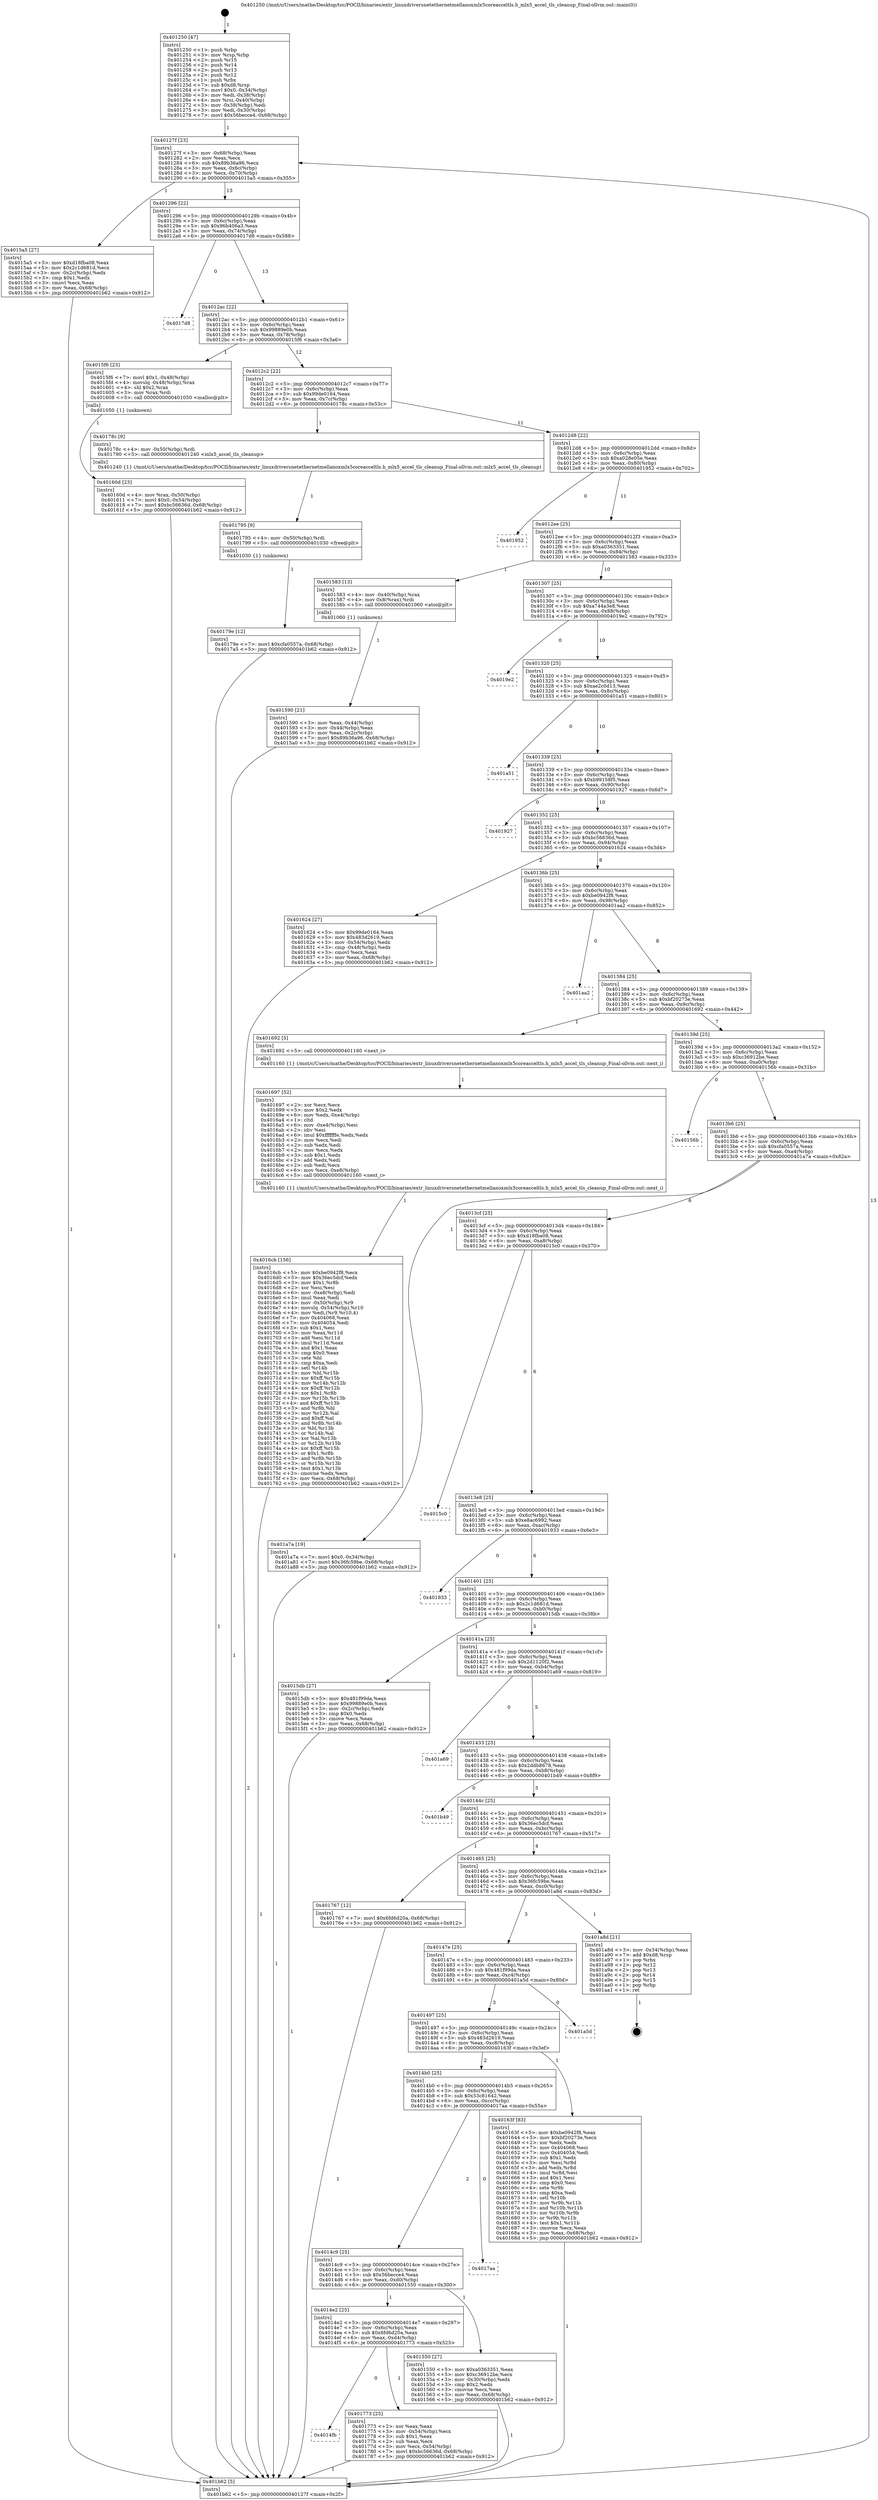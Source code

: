 digraph "0x401250" {
  label = "0x401250 (/mnt/c/Users/mathe/Desktop/tcc/POCII/binaries/extr_linuxdriversnetethernetmellanoxmlx5coreacceltls.h_mlx5_accel_tls_cleanup_Final-ollvm.out::main(0))"
  labelloc = "t"
  node[shape=record]

  Entry [label="",width=0.3,height=0.3,shape=circle,fillcolor=black,style=filled]
  "0x40127f" [label="{
     0x40127f [23]\l
     | [instrs]\l
     &nbsp;&nbsp;0x40127f \<+3\>: mov -0x68(%rbp),%eax\l
     &nbsp;&nbsp;0x401282 \<+2\>: mov %eax,%ecx\l
     &nbsp;&nbsp;0x401284 \<+6\>: sub $0x89b36a96,%ecx\l
     &nbsp;&nbsp;0x40128a \<+3\>: mov %eax,-0x6c(%rbp)\l
     &nbsp;&nbsp;0x40128d \<+3\>: mov %ecx,-0x70(%rbp)\l
     &nbsp;&nbsp;0x401290 \<+6\>: je 00000000004015a5 \<main+0x355\>\l
  }"]
  "0x4015a5" [label="{
     0x4015a5 [27]\l
     | [instrs]\l
     &nbsp;&nbsp;0x4015a5 \<+5\>: mov $0xd18fba08,%eax\l
     &nbsp;&nbsp;0x4015aa \<+5\>: mov $0x2c1d681d,%ecx\l
     &nbsp;&nbsp;0x4015af \<+3\>: mov -0x2c(%rbp),%edx\l
     &nbsp;&nbsp;0x4015b2 \<+3\>: cmp $0x1,%edx\l
     &nbsp;&nbsp;0x4015b5 \<+3\>: cmovl %ecx,%eax\l
     &nbsp;&nbsp;0x4015b8 \<+3\>: mov %eax,-0x68(%rbp)\l
     &nbsp;&nbsp;0x4015bb \<+5\>: jmp 0000000000401b62 \<main+0x912\>\l
  }"]
  "0x401296" [label="{
     0x401296 [22]\l
     | [instrs]\l
     &nbsp;&nbsp;0x401296 \<+5\>: jmp 000000000040129b \<main+0x4b\>\l
     &nbsp;&nbsp;0x40129b \<+3\>: mov -0x6c(%rbp),%eax\l
     &nbsp;&nbsp;0x40129e \<+5\>: sub $0x96b406a3,%eax\l
     &nbsp;&nbsp;0x4012a3 \<+3\>: mov %eax,-0x74(%rbp)\l
     &nbsp;&nbsp;0x4012a6 \<+6\>: je 00000000004017d8 \<main+0x588\>\l
  }"]
  Exit [label="",width=0.3,height=0.3,shape=circle,fillcolor=black,style=filled,peripheries=2]
  "0x4017d8" [label="{
     0x4017d8\l
  }", style=dashed]
  "0x4012ac" [label="{
     0x4012ac [22]\l
     | [instrs]\l
     &nbsp;&nbsp;0x4012ac \<+5\>: jmp 00000000004012b1 \<main+0x61\>\l
     &nbsp;&nbsp;0x4012b1 \<+3\>: mov -0x6c(%rbp),%eax\l
     &nbsp;&nbsp;0x4012b4 \<+5\>: sub $0x99889e0b,%eax\l
     &nbsp;&nbsp;0x4012b9 \<+3\>: mov %eax,-0x78(%rbp)\l
     &nbsp;&nbsp;0x4012bc \<+6\>: je 00000000004015f6 \<main+0x3a6\>\l
  }"]
  "0x40179e" [label="{
     0x40179e [12]\l
     | [instrs]\l
     &nbsp;&nbsp;0x40179e \<+7\>: movl $0xcfa0557a,-0x68(%rbp)\l
     &nbsp;&nbsp;0x4017a5 \<+5\>: jmp 0000000000401b62 \<main+0x912\>\l
  }"]
  "0x4015f6" [label="{
     0x4015f6 [23]\l
     | [instrs]\l
     &nbsp;&nbsp;0x4015f6 \<+7\>: movl $0x1,-0x48(%rbp)\l
     &nbsp;&nbsp;0x4015fd \<+4\>: movslq -0x48(%rbp),%rax\l
     &nbsp;&nbsp;0x401601 \<+4\>: shl $0x2,%rax\l
     &nbsp;&nbsp;0x401605 \<+3\>: mov %rax,%rdi\l
     &nbsp;&nbsp;0x401608 \<+5\>: call 0000000000401050 \<malloc@plt\>\l
     | [calls]\l
     &nbsp;&nbsp;0x401050 \{1\} (unknown)\l
  }"]
  "0x4012c2" [label="{
     0x4012c2 [22]\l
     | [instrs]\l
     &nbsp;&nbsp;0x4012c2 \<+5\>: jmp 00000000004012c7 \<main+0x77\>\l
     &nbsp;&nbsp;0x4012c7 \<+3\>: mov -0x6c(%rbp),%eax\l
     &nbsp;&nbsp;0x4012ca \<+5\>: sub $0x99de0164,%eax\l
     &nbsp;&nbsp;0x4012cf \<+3\>: mov %eax,-0x7c(%rbp)\l
     &nbsp;&nbsp;0x4012d2 \<+6\>: je 000000000040178c \<main+0x53c\>\l
  }"]
  "0x401795" [label="{
     0x401795 [9]\l
     | [instrs]\l
     &nbsp;&nbsp;0x401795 \<+4\>: mov -0x50(%rbp),%rdi\l
     &nbsp;&nbsp;0x401799 \<+5\>: call 0000000000401030 \<free@plt\>\l
     | [calls]\l
     &nbsp;&nbsp;0x401030 \{1\} (unknown)\l
  }"]
  "0x40178c" [label="{
     0x40178c [9]\l
     | [instrs]\l
     &nbsp;&nbsp;0x40178c \<+4\>: mov -0x50(%rbp),%rdi\l
     &nbsp;&nbsp;0x401790 \<+5\>: call 0000000000401240 \<mlx5_accel_tls_cleanup\>\l
     | [calls]\l
     &nbsp;&nbsp;0x401240 \{1\} (/mnt/c/Users/mathe/Desktop/tcc/POCII/binaries/extr_linuxdriversnetethernetmellanoxmlx5coreacceltls.h_mlx5_accel_tls_cleanup_Final-ollvm.out::mlx5_accel_tls_cleanup)\l
  }"]
  "0x4012d8" [label="{
     0x4012d8 [22]\l
     | [instrs]\l
     &nbsp;&nbsp;0x4012d8 \<+5\>: jmp 00000000004012dd \<main+0x8d\>\l
     &nbsp;&nbsp;0x4012dd \<+3\>: mov -0x6c(%rbp),%eax\l
     &nbsp;&nbsp;0x4012e0 \<+5\>: sub $0xa028e05e,%eax\l
     &nbsp;&nbsp;0x4012e5 \<+3\>: mov %eax,-0x80(%rbp)\l
     &nbsp;&nbsp;0x4012e8 \<+6\>: je 0000000000401952 \<main+0x702\>\l
  }"]
  "0x4014fb" [label="{
     0x4014fb\l
  }", style=dashed]
  "0x401952" [label="{
     0x401952\l
  }", style=dashed]
  "0x4012ee" [label="{
     0x4012ee [25]\l
     | [instrs]\l
     &nbsp;&nbsp;0x4012ee \<+5\>: jmp 00000000004012f3 \<main+0xa3\>\l
     &nbsp;&nbsp;0x4012f3 \<+3\>: mov -0x6c(%rbp),%eax\l
     &nbsp;&nbsp;0x4012f6 \<+5\>: sub $0xa0363351,%eax\l
     &nbsp;&nbsp;0x4012fb \<+6\>: mov %eax,-0x84(%rbp)\l
     &nbsp;&nbsp;0x401301 \<+6\>: je 0000000000401583 \<main+0x333\>\l
  }"]
  "0x401773" [label="{
     0x401773 [25]\l
     | [instrs]\l
     &nbsp;&nbsp;0x401773 \<+2\>: xor %eax,%eax\l
     &nbsp;&nbsp;0x401775 \<+3\>: mov -0x54(%rbp),%ecx\l
     &nbsp;&nbsp;0x401778 \<+3\>: sub $0x1,%eax\l
     &nbsp;&nbsp;0x40177b \<+2\>: sub %eax,%ecx\l
     &nbsp;&nbsp;0x40177d \<+3\>: mov %ecx,-0x54(%rbp)\l
     &nbsp;&nbsp;0x401780 \<+7\>: movl $0xbc56636d,-0x68(%rbp)\l
     &nbsp;&nbsp;0x401787 \<+5\>: jmp 0000000000401b62 \<main+0x912\>\l
  }"]
  "0x401583" [label="{
     0x401583 [13]\l
     | [instrs]\l
     &nbsp;&nbsp;0x401583 \<+4\>: mov -0x40(%rbp),%rax\l
     &nbsp;&nbsp;0x401587 \<+4\>: mov 0x8(%rax),%rdi\l
     &nbsp;&nbsp;0x40158b \<+5\>: call 0000000000401060 \<atoi@plt\>\l
     | [calls]\l
     &nbsp;&nbsp;0x401060 \{1\} (unknown)\l
  }"]
  "0x401307" [label="{
     0x401307 [25]\l
     | [instrs]\l
     &nbsp;&nbsp;0x401307 \<+5\>: jmp 000000000040130c \<main+0xbc\>\l
     &nbsp;&nbsp;0x40130c \<+3\>: mov -0x6c(%rbp),%eax\l
     &nbsp;&nbsp;0x40130f \<+5\>: sub $0xa744a3e8,%eax\l
     &nbsp;&nbsp;0x401314 \<+6\>: mov %eax,-0x88(%rbp)\l
     &nbsp;&nbsp;0x40131a \<+6\>: je 00000000004019e2 \<main+0x792\>\l
  }"]
  "0x4016cb" [label="{
     0x4016cb [156]\l
     | [instrs]\l
     &nbsp;&nbsp;0x4016cb \<+5\>: mov $0xbe0942f8,%ecx\l
     &nbsp;&nbsp;0x4016d0 \<+5\>: mov $0x36ec5dcf,%edx\l
     &nbsp;&nbsp;0x4016d5 \<+3\>: mov $0x1,%r8b\l
     &nbsp;&nbsp;0x4016d8 \<+2\>: xor %esi,%esi\l
     &nbsp;&nbsp;0x4016da \<+6\>: mov -0xe8(%rbp),%edi\l
     &nbsp;&nbsp;0x4016e0 \<+3\>: imul %eax,%edi\l
     &nbsp;&nbsp;0x4016e3 \<+4\>: mov -0x50(%rbp),%r9\l
     &nbsp;&nbsp;0x4016e7 \<+4\>: movslq -0x54(%rbp),%r10\l
     &nbsp;&nbsp;0x4016eb \<+4\>: mov %edi,(%r9,%r10,4)\l
     &nbsp;&nbsp;0x4016ef \<+7\>: mov 0x404068,%eax\l
     &nbsp;&nbsp;0x4016f6 \<+7\>: mov 0x404054,%edi\l
     &nbsp;&nbsp;0x4016fd \<+3\>: sub $0x1,%esi\l
     &nbsp;&nbsp;0x401700 \<+3\>: mov %eax,%r11d\l
     &nbsp;&nbsp;0x401703 \<+3\>: add %esi,%r11d\l
     &nbsp;&nbsp;0x401706 \<+4\>: imul %r11d,%eax\l
     &nbsp;&nbsp;0x40170a \<+3\>: and $0x1,%eax\l
     &nbsp;&nbsp;0x40170d \<+3\>: cmp $0x0,%eax\l
     &nbsp;&nbsp;0x401710 \<+3\>: sete %bl\l
     &nbsp;&nbsp;0x401713 \<+3\>: cmp $0xa,%edi\l
     &nbsp;&nbsp;0x401716 \<+4\>: setl %r14b\l
     &nbsp;&nbsp;0x40171a \<+3\>: mov %bl,%r15b\l
     &nbsp;&nbsp;0x40171d \<+4\>: xor $0xff,%r15b\l
     &nbsp;&nbsp;0x401721 \<+3\>: mov %r14b,%r12b\l
     &nbsp;&nbsp;0x401724 \<+4\>: xor $0xff,%r12b\l
     &nbsp;&nbsp;0x401728 \<+4\>: xor $0x1,%r8b\l
     &nbsp;&nbsp;0x40172c \<+3\>: mov %r15b,%r13b\l
     &nbsp;&nbsp;0x40172f \<+4\>: and $0xff,%r13b\l
     &nbsp;&nbsp;0x401733 \<+3\>: and %r8b,%bl\l
     &nbsp;&nbsp;0x401736 \<+3\>: mov %r12b,%al\l
     &nbsp;&nbsp;0x401739 \<+2\>: and $0xff,%al\l
     &nbsp;&nbsp;0x40173b \<+3\>: and %r8b,%r14b\l
     &nbsp;&nbsp;0x40173e \<+3\>: or %bl,%r13b\l
     &nbsp;&nbsp;0x401741 \<+3\>: or %r14b,%al\l
     &nbsp;&nbsp;0x401744 \<+3\>: xor %al,%r13b\l
     &nbsp;&nbsp;0x401747 \<+3\>: or %r12b,%r15b\l
     &nbsp;&nbsp;0x40174a \<+4\>: xor $0xff,%r15b\l
     &nbsp;&nbsp;0x40174e \<+4\>: or $0x1,%r8b\l
     &nbsp;&nbsp;0x401752 \<+3\>: and %r8b,%r15b\l
     &nbsp;&nbsp;0x401755 \<+3\>: or %r15b,%r13b\l
     &nbsp;&nbsp;0x401758 \<+4\>: test $0x1,%r13b\l
     &nbsp;&nbsp;0x40175c \<+3\>: cmovne %edx,%ecx\l
     &nbsp;&nbsp;0x40175f \<+3\>: mov %ecx,-0x68(%rbp)\l
     &nbsp;&nbsp;0x401762 \<+5\>: jmp 0000000000401b62 \<main+0x912\>\l
  }"]
  "0x4019e2" [label="{
     0x4019e2\l
  }", style=dashed]
  "0x401320" [label="{
     0x401320 [25]\l
     | [instrs]\l
     &nbsp;&nbsp;0x401320 \<+5\>: jmp 0000000000401325 \<main+0xd5\>\l
     &nbsp;&nbsp;0x401325 \<+3\>: mov -0x6c(%rbp),%eax\l
     &nbsp;&nbsp;0x401328 \<+5\>: sub $0xae2c0d13,%eax\l
     &nbsp;&nbsp;0x40132d \<+6\>: mov %eax,-0x8c(%rbp)\l
     &nbsp;&nbsp;0x401333 \<+6\>: je 0000000000401a51 \<main+0x801\>\l
  }"]
  "0x401697" [label="{
     0x401697 [52]\l
     | [instrs]\l
     &nbsp;&nbsp;0x401697 \<+2\>: xor %ecx,%ecx\l
     &nbsp;&nbsp;0x401699 \<+5\>: mov $0x2,%edx\l
     &nbsp;&nbsp;0x40169e \<+6\>: mov %edx,-0xe4(%rbp)\l
     &nbsp;&nbsp;0x4016a4 \<+1\>: cltd\l
     &nbsp;&nbsp;0x4016a5 \<+6\>: mov -0xe4(%rbp),%esi\l
     &nbsp;&nbsp;0x4016ab \<+2\>: idiv %esi\l
     &nbsp;&nbsp;0x4016ad \<+6\>: imul $0xfffffffe,%edx,%edx\l
     &nbsp;&nbsp;0x4016b3 \<+2\>: mov %ecx,%edi\l
     &nbsp;&nbsp;0x4016b5 \<+2\>: sub %edx,%edi\l
     &nbsp;&nbsp;0x4016b7 \<+2\>: mov %ecx,%edx\l
     &nbsp;&nbsp;0x4016b9 \<+3\>: sub $0x1,%edx\l
     &nbsp;&nbsp;0x4016bc \<+2\>: add %edx,%edi\l
     &nbsp;&nbsp;0x4016be \<+2\>: sub %edi,%ecx\l
     &nbsp;&nbsp;0x4016c0 \<+6\>: mov %ecx,-0xe8(%rbp)\l
     &nbsp;&nbsp;0x4016c6 \<+5\>: call 0000000000401160 \<next_i\>\l
     | [calls]\l
     &nbsp;&nbsp;0x401160 \{1\} (/mnt/c/Users/mathe/Desktop/tcc/POCII/binaries/extr_linuxdriversnetethernetmellanoxmlx5coreacceltls.h_mlx5_accel_tls_cleanup_Final-ollvm.out::next_i)\l
  }"]
  "0x401a51" [label="{
     0x401a51\l
  }", style=dashed]
  "0x401339" [label="{
     0x401339 [25]\l
     | [instrs]\l
     &nbsp;&nbsp;0x401339 \<+5\>: jmp 000000000040133e \<main+0xee\>\l
     &nbsp;&nbsp;0x40133e \<+3\>: mov -0x6c(%rbp),%eax\l
     &nbsp;&nbsp;0x401341 \<+5\>: sub $0xb99158f5,%eax\l
     &nbsp;&nbsp;0x401346 \<+6\>: mov %eax,-0x90(%rbp)\l
     &nbsp;&nbsp;0x40134c \<+6\>: je 0000000000401927 \<main+0x6d7\>\l
  }"]
  "0x40160d" [label="{
     0x40160d [23]\l
     | [instrs]\l
     &nbsp;&nbsp;0x40160d \<+4\>: mov %rax,-0x50(%rbp)\l
     &nbsp;&nbsp;0x401611 \<+7\>: movl $0x0,-0x54(%rbp)\l
     &nbsp;&nbsp;0x401618 \<+7\>: movl $0xbc56636d,-0x68(%rbp)\l
     &nbsp;&nbsp;0x40161f \<+5\>: jmp 0000000000401b62 \<main+0x912\>\l
  }"]
  "0x401927" [label="{
     0x401927\l
  }", style=dashed]
  "0x401352" [label="{
     0x401352 [25]\l
     | [instrs]\l
     &nbsp;&nbsp;0x401352 \<+5\>: jmp 0000000000401357 \<main+0x107\>\l
     &nbsp;&nbsp;0x401357 \<+3\>: mov -0x6c(%rbp),%eax\l
     &nbsp;&nbsp;0x40135a \<+5\>: sub $0xbc56636d,%eax\l
     &nbsp;&nbsp;0x40135f \<+6\>: mov %eax,-0x94(%rbp)\l
     &nbsp;&nbsp;0x401365 \<+6\>: je 0000000000401624 \<main+0x3d4\>\l
  }"]
  "0x401590" [label="{
     0x401590 [21]\l
     | [instrs]\l
     &nbsp;&nbsp;0x401590 \<+3\>: mov %eax,-0x44(%rbp)\l
     &nbsp;&nbsp;0x401593 \<+3\>: mov -0x44(%rbp),%eax\l
     &nbsp;&nbsp;0x401596 \<+3\>: mov %eax,-0x2c(%rbp)\l
     &nbsp;&nbsp;0x401599 \<+7\>: movl $0x89b36a96,-0x68(%rbp)\l
     &nbsp;&nbsp;0x4015a0 \<+5\>: jmp 0000000000401b62 \<main+0x912\>\l
  }"]
  "0x401624" [label="{
     0x401624 [27]\l
     | [instrs]\l
     &nbsp;&nbsp;0x401624 \<+5\>: mov $0x99de0164,%eax\l
     &nbsp;&nbsp;0x401629 \<+5\>: mov $0x483d2619,%ecx\l
     &nbsp;&nbsp;0x40162e \<+3\>: mov -0x54(%rbp),%edx\l
     &nbsp;&nbsp;0x401631 \<+3\>: cmp -0x48(%rbp),%edx\l
     &nbsp;&nbsp;0x401634 \<+3\>: cmovl %ecx,%eax\l
     &nbsp;&nbsp;0x401637 \<+3\>: mov %eax,-0x68(%rbp)\l
     &nbsp;&nbsp;0x40163a \<+5\>: jmp 0000000000401b62 \<main+0x912\>\l
  }"]
  "0x40136b" [label="{
     0x40136b [25]\l
     | [instrs]\l
     &nbsp;&nbsp;0x40136b \<+5\>: jmp 0000000000401370 \<main+0x120\>\l
     &nbsp;&nbsp;0x401370 \<+3\>: mov -0x6c(%rbp),%eax\l
     &nbsp;&nbsp;0x401373 \<+5\>: sub $0xbe0942f8,%eax\l
     &nbsp;&nbsp;0x401378 \<+6\>: mov %eax,-0x98(%rbp)\l
     &nbsp;&nbsp;0x40137e \<+6\>: je 0000000000401aa2 \<main+0x852\>\l
  }"]
  "0x401250" [label="{
     0x401250 [47]\l
     | [instrs]\l
     &nbsp;&nbsp;0x401250 \<+1\>: push %rbp\l
     &nbsp;&nbsp;0x401251 \<+3\>: mov %rsp,%rbp\l
     &nbsp;&nbsp;0x401254 \<+2\>: push %r15\l
     &nbsp;&nbsp;0x401256 \<+2\>: push %r14\l
     &nbsp;&nbsp;0x401258 \<+2\>: push %r13\l
     &nbsp;&nbsp;0x40125a \<+2\>: push %r12\l
     &nbsp;&nbsp;0x40125c \<+1\>: push %rbx\l
     &nbsp;&nbsp;0x40125d \<+7\>: sub $0xd8,%rsp\l
     &nbsp;&nbsp;0x401264 \<+7\>: movl $0x0,-0x34(%rbp)\l
     &nbsp;&nbsp;0x40126b \<+3\>: mov %edi,-0x38(%rbp)\l
     &nbsp;&nbsp;0x40126e \<+4\>: mov %rsi,-0x40(%rbp)\l
     &nbsp;&nbsp;0x401272 \<+3\>: mov -0x38(%rbp),%edi\l
     &nbsp;&nbsp;0x401275 \<+3\>: mov %edi,-0x30(%rbp)\l
     &nbsp;&nbsp;0x401278 \<+7\>: movl $0x56becce4,-0x68(%rbp)\l
  }"]
  "0x401aa2" [label="{
     0x401aa2\l
  }", style=dashed]
  "0x401384" [label="{
     0x401384 [25]\l
     | [instrs]\l
     &nbsp;&nbsp;0x401384 \<+5\>: jmp 0000000000401389 \<main+0x139\>\l
     &nbsp;&nbsp;0x401389 \<+3\>: mov -0x6c(%rbp),%eax\l
     &nbsp;&nbsp;0x40138c \<+5\>: sub $0xbf20273e,%eax\l
     &nbsp;&nbsp;0x401391 \<+6\>: mov %eax,-0x9c(%rbp)\l
     &nbsp;&nbsp;0x401397 \<+6\>: je 0000000000401692 \<main+0x442\>\l
  }"]
  "0x401b62" [label="{
     0x401b62 [5]\l
     | [instrs]\l
     &nbsp;&nbsp;0x401b62 \<+5\>: jmp 000000000040127f \<main+0x2f\>\l
  }"]
  "0x401692" [label="{
     0x401692 [5]\l
     | [instrs]\l
     &nbsp;&nbsp;0x401692 \<+5\>: call 0000000000401160 \<next_i\>\l
     | [calls]\l
     &nbsp;&nbsp;0x401160 \{1\} (/mnt/c/Users/mathe/Desktop/tcc/POCII/binaries/extr_linuxdriversnetethernetmellanoxmlx5coreacceltls.h_mlx5_accel_tls_cleanup_Final-ollvm.out::next_i)\l
  }"]
  "0x40139d" [label="{
     0x40139d [25]\l
     | [instrs]\l
     &nbsp;&nbsp;0x40139d \<+5\>: jmp 00000000004013a2 \<main+0x152\>\l
     &nbsp;&nbsp;0x4013a2 \<+3\>: mov -0x6c(%rbp),%eax\l
     &nbsp;&nbsp;0x4013a5 \<+5\>: sub $0xc36912be,%eax\l
     &nbsp;&nbsp;0x4013aa \<+6\>: mov %eax,-0xa0(%rbp)\l
     &nbsp;&nbsp;0x4013b0 \<+6\>: je 000000000040156b \<main+0x31b\>\l
  }"]
  "0x4014e2" [label="{
     0x4014e2 [25]\l
     | [instrs]\l
     &nbsp;&nbsp;0x4014e2 \<+5\>: jmp 00000000004014e7 \<main+0x297\>\l
     &nbsp;&nbsp;0x4014e7 \<+3\>: mov -0x6c(%rbp),%eax\l
     &nbsp;&nbsp;0x4014ea \<+5\>: sub $0x6fd6d20a,%eax\l
     &nbsp;&nbsp;0x4014ef \<+6\>: mov %eax,-0xd4(%rbp)\l
     &nbsp;&nbsp;0x4014f5 \<+6\>: je 0000000000401773 \<main+0x523\>\l
  }"]
  "0x40156b" [label="{
     0x40156b\l
  }", style=dashed]
  "0x4013b6" [label="{
     0x4013b6 [25]\l
     | [instrs]\l
     &nbsp;&nbsp;0x4013b6 \<+5\>: jmp 00000000004013bb \<main+0x16b\>\l
     &nbsp;&nbsp;0x4013bb \<+3\>: mov -0x6c(%rbp),%eax\l
     &nbsp;&nbsp;0x4013be \<+5\>: sub $0xcfa0557a,%eax\l
     &nbsp;&nbsp;0x4013c3 \<+6\>: mov %eax,-0xa4(%rbp)\l
     &nbsp;&nbsp;0x4013c9 \<+6\>: je 0000000000401a7a \<main+0x82a\>\l
  }"]
  "0x401550" [label="{
     0x401550 [27]\l
     | [instrs]\l
     &nbsp;&nbsp;0x401550 \<+5\>: mov $0xa0363351,%eax\l
     &nbsp;&nbsp;0x401555 \<+5\>: mov $0xc36912be,%ecx\l
     &nbsp;&nbsp;0x40155a \<+3\>: mov -0x30(%rbp),%edx\l
     &nbsp;&nbsp;0x40155d \<+3\>: cmp $0x2,%edx\l
     &nbsp;&nbsp;0x401560 \<+3\>: cmovne %ecx,%eax\l
     &nbsp;&nbsp;0x401563 \<+3\>: mov %eax,-0x68(%rbp)\l
     &nbsp;&nbsp;0x401566 \<+5\>: jmp 0000000000401b62 \<main+0x912\>\l
  }"]
  "0x401a7a" [label="{
     0x401a7a [19]\l
     | [instrs]\l
     &nbsp;&nbsp;0x401a7a \<+7\>: movl $0x0,-0x34(%rbp)\l
     &nbsp;&nbsp;0x401a81 \<+7\>: movl $0x36fc59be,-0x68(%rbp)\l
     &nbsp;&nbsp;0x401a88 \<+5\>: jmp 0000000000401b62 \<main+0x912\>\l
  }"]
  "0x4013cf" [label="{
     0x4013cf [25]\l
     | [instrs]\l
     &nbsp;&nbsp;0x4013cf \<+5\>: jmp 00000000004013d4 \<main+0x184\>\l
     &nbsp;&nbsp;0x4013d4 \<+3\>: mov -0x6c(%rbp),%eax\l
     &nbsp;&nbsp;0x4013d7 \<+5\>: sub $0xd18fba08,%eax\l
     &nbsp;&nbsp;0x4013dc \<+6\>: mov %eax,-0xa8(%rbp)\l
     &nbsp;&nbsp;0x4013e2 \<+6\>: je 00000000004015c0 \<main+0x370\>\l
  }"]
  "0x4014c9" [label="{
     0x4014c9 [25]\l
     | [instrs]\l
     &nbsp;&nbsp;0x4014c9 \<+5\>: jmp 00000000004014ce \<main+0x27e\>\l
     &nbsp;&nbsp;0x4014ce \<+3\>: mov -0x6c(%rbp),%eax\l
     &nbsp;&nbsp;0x4014d1 \<+5\>: sub $0x56becce4,%eax\l
     &nbsp;&nbsp;0x4014d6 \<+6\>: mov %eax,-0xd0(%rbp)\l
     &nbsp;&nbsp;0x4014dc \<+6\>: je 0000000000401550 \<main+0x300\>\l
  }"]
  "0x4015c0" [label="{
     0x4015c0\l
  }", style=dashed]
  "0x4013e8" [label="{
     0x4013e8 [25]\l
     | [instrs]\l
     &nbsp;&nbsp;0x4013e8 \<+5\>: jmp 00000000004013ed \<main+0x19d\>\l
     &nbsp;&nbsp;0x4013ed \<+3\>: mov -0x6c(%rbp),%eax\l
     &nbsp;&nbsp;0x4013f0 \<+5\>: sub $0xe8ac6992,%eax\l
     &nbsp;&nbsp;0x4013f5 \<+6\>: mov %eax,-0xac(%rbp)\l
     &nbsp;&nbsp;0x4013fb \<+6\>: je 0000000000401933 \<main+0x6e3\>\l
  }"]
  "0x4017aa" [label="{
     0x4017aa\l
  }", style=dashed]
  "0x401933" [label="{
     0x401933\l
  }", style=dashed]
  "0x401401" [label="{
     0x401401 [25]\l
     | [instrs]\l
     &nbsp;&nbsp;0x401401 \<+5\>: jmp 0000000000401406 \<main+0x1b6\>\l
     &nbsp;&nbsp;0x401406 \<+3\>: mov -0x6c(%rbp),%eax\l
     &nbsp;&nbsp;0x401409 \<+5\>: sub $0x2c1d681d,%eax\l
     &nbsp;&nbsp;0x40140e \<+6\>: mov %eax,-0xb0(%rbp)\l
     &nbsp;&nbsp;0x401414 \<+6\>: je 00000000004015db \<main+0x38b\>\l
  }"]
  "0x4014b0" [label="{
     0x4014b0 [25]\l
     | [instrs]\l
     &nbsp;&nbsp;0x4014b0 \<+5\>: jmp 00000000004014b5 \<main+0x265\>\l
     &nbsp;&nbsp;0x4014b5 \<+3\>: mov -0x6c(%rbp),%eax\l
     &nbsp;&nbsp;0x4014b8 \<+5\>: sub $0x53c81642,%eax\l
     &nbsp;&nbsp;0x4014bd \<+6\>: mov %eax,-0xcc(%rbp)\l
     &nbsp;&nbsp;0x4014c3 \<+6\>: je 00000000004017aa \<main+0x55a\>\l
  }"]
  "0x4015db" [label="{
     0x4015db [27]\l
     | [instrs]\l
     &nbsp;&nbsp;0x4015db \<+5\>: mov $0x481f99da,%eax\l
     &nbsp;&nbsp;0x4015e0 \<+5\>: mov $0x99889e0b,%ecx\l
     &nbsp;&nbsp;0x4015e5 \<+3\>: mov -0x2c(%rbp),%edx\l
     &nbsp;&nbsp;0x4015e8 \<+3\>: cmp $0x0,%edx\l
     &nbsp;&nbsp;0x4015eb \<+3\>: cmove %ecx,%eax\l
     &nbsp;&nbsp;0x4015ee \<+3\>: mov %eax,-0x68(%rbp)\l
     &nbsp;&nbsp;0x4015f1 \<+5\>: jmp 0000000000401b62 \<main+0x912\>\l
  }"]
  "0x40141a" [label="{
     0x40141a [25]\l
     | [instrs]\l
     &nbsp;&nbsp;0x40141a \<+5\>: jmp 000000000040141f \<main+0x1cf\>\l
     &nbsp;&nbsp;0x40141f \<+3\>: mov -0x6c(%rbp),%eax\l
     &nbsp;&nbsp;0x401422 \<+5\>: sub $0x2d1120f2,%eax\l
     &nbsp;&nbsp;0x401427 \<+6\>: mov %eax,-0xb4(%rbp)\l
     &nbsp;&nbsp;0x40142d \<+6\>: je 0000000000401a69 \<main+0x819\>\l
  }"]
  "0x40163f" [label="{
     0x40163f [83]\l
     | [instrs]\l
     &nbsp;&nbsp;0x40163f \<+5\>: mov $0xbe0942f8,%eax\l
     &nbsp;&nbsp;0x401644 \<+5\>: mov $0xbf20273e,%ecx\l
     &nbsp;&nbsp;0x401649 \<+2\>: xor %edx,%edx\l
     &nbsp;&nbsp;0x40164b \<+7\>: mov 0x404068,%esi\l
     &nbsp;&nbsp;0x401652 \<+7\>: mov 0x404054,%edi\l
     &nbsp;&nbsp;0x401659 \<+3\>: sub $0x1,%edx\l
     &nbsp;&nbsp;0x40165c \<+3\>: mov %esi,%r8d\l
     &nbsp;&nbsp;0x40165f \<+3\>: add %edx,%r8d\l
     &nbsp;&nbsp;0x401662 \<+4\>: imul %r8d,%esi\l
     &nbsp;&nbsp;0x401666 \<+3\>: and $0x1,%esi\l
     &nbsp;&nbsp;0x401669 \<+3\>: cmp $0x0,%esi\l
     &nbsp;&nbsp;0x40166c \<+4\>: sete %r9b\l
     &nbsp;&nbsp;0x401670 \<+3\>: cmp $0xa,%edi\l
     &nbsp;&nbsp;0x401673 \<+4\>: setl %r10b\l
     &nbsp;&nbsp;0x401677 \<+3\>: mov %r9b,%r11b\l
     &nbsp;&nbsp;0x40167a \<+3\>: and %r10b,%r11b\l
     &nbsp;&nbsp;0x40167d \<+3\>: xor %r10b,%r9b\l
     &nbsp;&nbsp;0x401680 \<+3\>: or %r9b,%r11b\l
     &nbsp;&nbsp;0x401683 \<+4\>: test $0x1,%r11b\l
     &nbsp;&nbsp;0x401687 \<+3\>: cmovne %ecx,%eax\l
     &nbsp;&nbsp;0x40168a \<+3\>: mov %eax,-0x68(%rbp)\l
     &nbsp;&nbsp;0x40168d \<+5\>: jmp 0000000000401b62 \<main+0x912\>\l
  }"]
  "0x401a69" [label="{
     0x401a69\l
  }", style=dashed]
  "0x401433" [label="{
     0x401433 [25]\l
     | [instrs]\l
     &nbsp;&nbsp;0x401433 \<+5\>: jmp 0000000000401438 \<main+0x1e8\>\l
     &nbsp;&nbsp;0x401438 \<+3\>: mov -0x6c(%rbp),%eax\l
     &nbsp;&nbsp;0x40143b \<+5\>: sub $0x2ddb8678,%eax\l
     &nbsp;&nbsp;0x401440 \<+6\>: mov %eax,-0xb8(%rbp)\l
     &nbsp;&nbsp;0x401446 \<+6\>: je 0000000000401b49 \<main+0x8f9\>\l
  }"]
  "0x401497" [label="{
     0x401497 [25]\l
     | [instrs]\l
     &nbsp;&nbsp;0x401497 \<+5\>: jmp 000000000040149c \<main+0x24c\>\l
     &nbsp;&nbsp;0x40149c \<+3\>: mov -0x6c(%rbp),%eax\l
     &nbsp;&nbsp;0x40149f \<+5\>: sub $0x483d2619,%eax\l
     &nbsp;&nbsp;0x4014a4 \<+6\>: mov %eax,-0xc8(%rbp)\l
     &nbsp;&nbsp;0x4014aa \<+6\>: je 000000000040163f \<main+0x3ef\>\l
  }"]
  "0x401b49" [label="{
     0x401b49\l
  }", style=dashed]
  "0x40144c" [label="{
     0x40144c [25]\l
     | [instrs]\l
     &nbsp;&nbsp;0x40144c \<+5\>: jmp 0000000000401451 \<main+0x201\>\l
     &nbsp;&nbsp;0x401451 \<+3\>: mov -0x6c(%rbp),%eax\l
     &nbsp;&nbsp;0x401454 \<+5\>: sub $0x36ec5dcf,%eax\l
     &nbsp;&nbsp;0x401459 \<+6\>: mov %eax,-0xbc(%rbp)\l
     &nbsp;&nbsp;0x40145f \<+6\>: je 0000000000401767 \<main+0x517\>\l
  }"]
  "0x401a5d" [label="{
     0x401a5d\l
  }", style=dashed]
  "0x401767" [label="{
     0x401767 [12]\l
     | [instrs]\l
     &nbsp;&nbsp;0x401767 \<+7\>: movl $0x6fd6d20a,-0x68(%rbp)\l
     &nbsp;&nbsp;0x40176e \<+5\>: jmp 0000000000401b62 \<main+0x912\>\l
  }"]
  "0x401465" [label="{
     0x401465 [25]\l
     | [instrs]\l
     &nbsp;&nbsp;0x401465 \<+5\>: jmp 000000000040146a \<main+0x21a\>\l
     &nbsp;&nbsp;0x40146a \<+3\>: mov -0x6c(%rbp),%eax\l
     &nbsp;&nbsp;0x40146d \<+5\>: sub $0x36fc59be,%eax\l
     &nbsp;&nbsp;0x401472 \<+6\>: mov %eax,-0xc0(%rbp)\l
     &nbsp;&nbsp;0x401478 \<+6\>: je 0000000000401a8d \<main+0x83d\>\l
  }"]
  "0x40147e" [label="{
     0x40147e [25]\l
     | [instrs]\l
     &nbsp;&nbsp;0x40147e \<+5\>: jmp 0000000000401483 \<main+0x233\>\l
     &nbsp;&nbsp;0x401483 \<+3\>: mov -0x6c(%rbp),%eax\l
     &nbsp;&nbsp;0x401486 \<+5\>: sub $0x481f99da,%eax\l
     &nbsp;&nbsp;0x40148b \<+6\>: mov %eax,-0xc4(%rbp)\l
     &nbsp;&nbsp;0x401491 \<+6\>: je 0000000000401a5d \<main+0x80d\>\l
  }"]
  "0x401a8d" [label="{
     0x401a8d [21]\l
     | [instrs]\l
     &nbsp;&nbsp;0x401a8d \<+3\>: mov -0x34(%rbp),%eax\l
     &nbsp;&nbsp;0x401a90 \<+7\>: add $0xd8,%rsp\l
     &nbsp;&nbsp;0x401a97 \<+1\>: pop %rbx\l
     &nbsp;&nbsp;0x401a98 \<+2\>: pop %r12\l
     &nbsp;&nbsp;0x401a9a \<+2\>: pop %r13\l
     &nbsp;&nbsp;0x401a9c \<+2\>: pop %r14\l
     &nbsp;&nbsp;0x401a9e \<+2\>: pop %r15\l
     &nbsp;&nbsp;0x401aa0 \<+1\>: pop %rbp\l
     &nbsp;&nbsp;0x401aa1 \<+1\>: ret\l
  }"]
  Entry -> "0x401250" [label=" 1"]
  "0x40127f" -> "0x4015a5" [label=" 1"]
  "0x40127f" -> "0x401296" [label=" 13"]
  "0x401a8d" -> Exit [label=" 1"]
  "0x401296" -> "0x4017d8" [label=" 0"]
  "0x401296" -> "0x4012ac" [label=" 13"]
  "0x401a7a" -> "0x401b62" [label=" 1"]
  "0x4012ac" -> "0x4015f6" [label=" 1"]
  "0x4012ac" -> "0x4012c2" [label=" 12"]
  "0x40179e" -> "0x401b62" [label=" 1"]
  "0x4012c2" -> "0x40178c" [label=" 1"]
  "0x4012c2" -> "0x4012d8" [label=" 11"]
  "0x401795" -> "0x40179e" [label=" 1"]
  "0x4012d8" -> "0x401952" [label=" 0"]
  "0x4012d8" -> "0x4012ee" [label=" 11"]
  "0x40178c" -> "0x401795" [label=" 1"]
  "0x4012ee" -> "0x401583" [label=" 1"]
  "0x4012ee" -> "0x401307" [label=" 10"]
  "0x401773" -> "0x401b62" [label=" 1"]
  "0x401307" -> "0x4019e2" [label=" 0"]
  "0x401307" -> "0x401320" [label=" 10"]
  "0x4014e2" -> "0x401773" [label=" 1"]
  "0x401320" -> "0x401a51" [label=" 0"]
  "0x401320" -> "0x401339" [label=" 10"]
  "0x4014e2" -> "0x4014fb" [label=" 0"]
  "0x401339" -> "0x401927" [label=" 0"]
  "0x401339" -> "0x401352" [label=" 10"]
  "0x401767" -> "0x401b62" [label=" 1"]
  "0x401352" -> "0x401624" [label=" 2"]
  "0x401352" -> "0x40136b" [label=" 8"]
  "0x4016cb" -> "0x401b62" [label=" 1"]
  "0x40136b" -> "0x401aa2" [label=" 0"]
  "0x40136b" -> "0x401384" [label=" 8"]
  "0x401697" -> "0x4016cb" [label=" 1"]
  "0x401384" -> "0x401692" [label=" 1"]
  "0x401384" -> "0x40139d" [label=" 7"]
  "0x401692" -> "0x401697" [label=" 1"]
  "0x40139d" -> "0x40156b" [label=" 0"]
  "0x40139d" -> "0x4013b6" [label=" 7"]
  "0x40163f" -> "0x401b62" [label=" 1"]
  "0x4013b6" -> "0x401a7a" [label=" 1"]
  "0x4013b6" -> "0x4013cf" [label=" 6"]
  "0x401624" -> "0x401b62" [label=" 2"]
  "0x4013cf" -> "0x4015c0" [label=" 0"]
  "0x4013cf" -> "0x4013e8" [label=" 6"]
  "0x4015f6" -> "0x40160d" [label=" 1"]
  "0x4013e8" -> "0x401933" [label=" 0"]
  "0x4013e8" -> "0x401401" [label=" 6"]
  "0x4015db" -> "0x401b62" [label=" 1"]
  "0x401401" -> "0x4015db" [label=" 1"]
  "0x401401" -> "0x40141a" [label=" 5"]
  "0x401590" -> "0x401b62" [label=" 1"]
  "0x40141a" -> "0x401a69" [label=" 0"]
  "0x40141a" -> "0x401433" [label=" 5"]
  "0x401583" -> "0x401590" [label=" 1"]
  "0x401433" -> "0x401b49" [label=" 0"]
  "0x401433" -> "0x40144c" [label=" 5"]
  "0x401250" -> "0x40127f" [label=" 1"]
  "0x40144c" -> "0x401767" [label=" 1"]
  "0x40144c" -> "0x401465" [label=" 4"]
  "0x401550" -> "0x401b62" [label=" 1"]
  "0x401465" -> "0x401a8d" [label=" 1"]
  "0x401465" -> "0x40147e" [label=" 3"]
  "0x4014c9" -> "0x4014e2" [label=" 1"]
  "0x40147e" -> "0x401a5d" [label=" 0"]
  "0x40147e" -> "0x401497" [label=" 3"]
  "0x401b62" -> "0x40127f" [label=" 13"]
  "0x401497" -> "0x40163f" [label=" 1"]
  "0x401497" -> "0x4014b0" [label=" 2"]
  "0x4015a5" -> "0x401b62" [label=" 1"]
  "0x4014b0" -> "0x4017aa" [label=" 0"]
  "0x4014b0" -> "0x4014c9" [label=" 2"]
  "0x40160d" -> "0x401b62" [label=" 1"]
  "0x4014c9" -> "0x401550" [label=" 1"]
}
